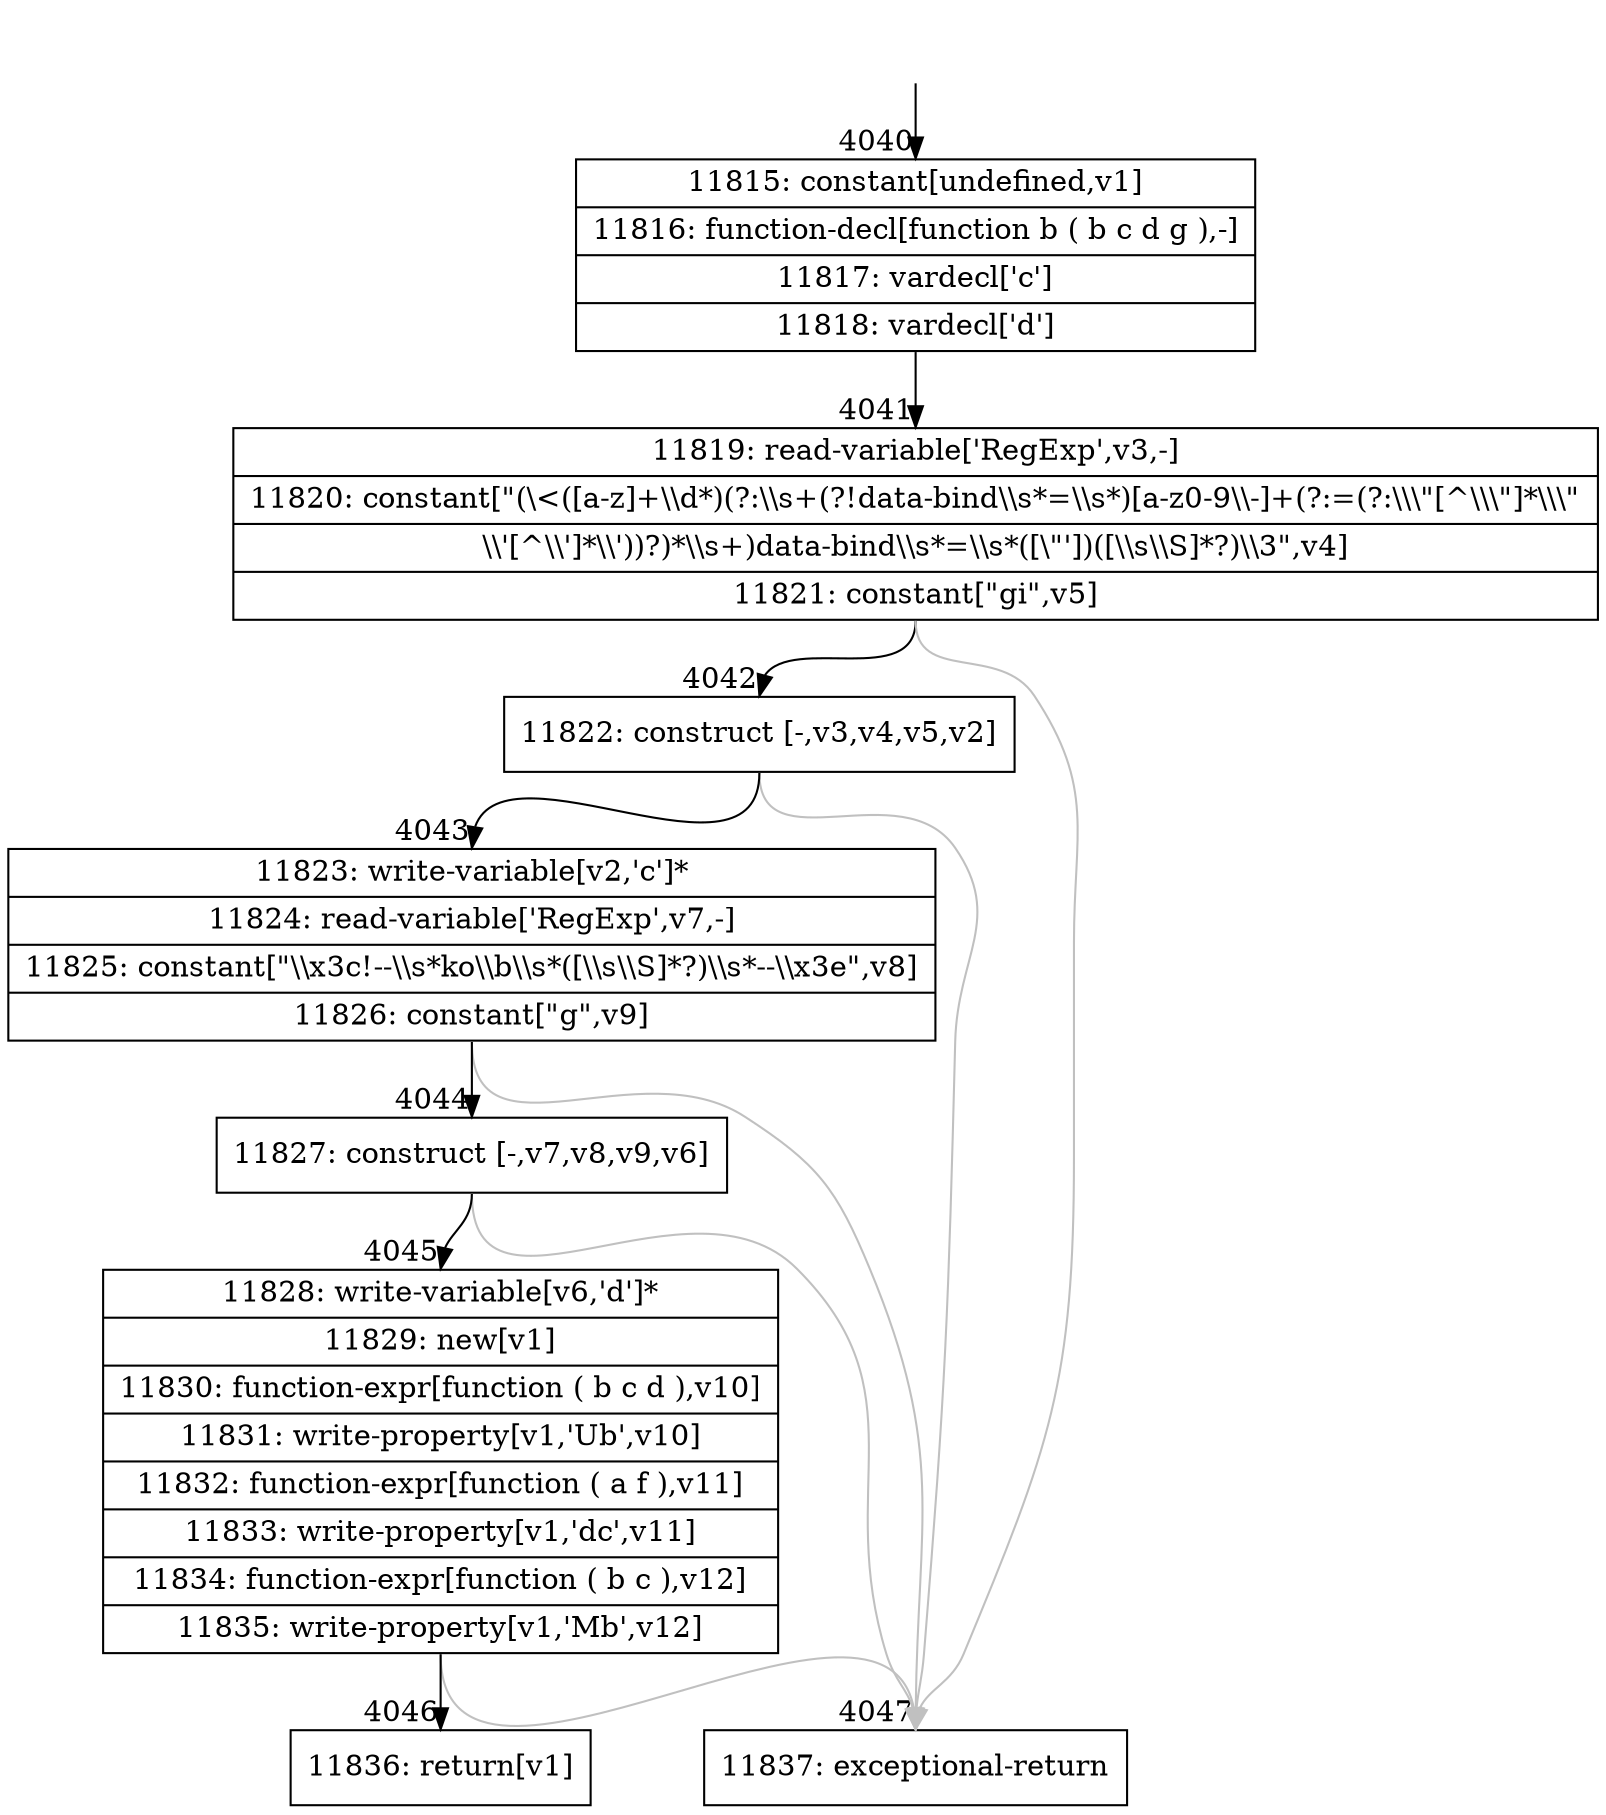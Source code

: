 digraph {
rankdir="TD"
BB_entry326[shape=none,label=""];
BB_entry326 -> BB4040 [tailport=s, headport=n, headlabel="    4040"]
BB4040 [shape=record label="{11815: constant[undefined,v1]|11816: function-decl[function b ( b c d g ),-]|11817: vardecl['c']|11818: vardecl['d']}" ] 
BB4040 -> BB4041 [tailport=s, headport=n, headlabel="      4041"]
BB4041 [shape=record label="{11819: read-variable['RegExp',v3,-]|11820: constant[\"(\\\<([a-z]+\\\\d*)(?:\\\\s+(?!data-bind\\\\s*=\\\\s*)[a-z0-9\\\\-]+(?:=(?:\\\\\\\"[^\\\\\\\"]*\\\\\\\"|\\\\'[^\\\\']*\\\\'))?)*\\\\s+)data-bind\\\\s*=\\\\s*([\\\"'])([\\\\s\\\\S]*?)\\\\3\",v4]|11821: constant[\"gi\",v5]}" ] 
BB4041 -> BB4042 [tailport=s, headport=n, headlabel="      4042"]
BB4041 -> BB4047 [tailport=s, headport=n, color=gray, headlabel="      4047"]
BB4042 [shape=record label="{11822: construct [-,v3,v4,v5,v2]}" ] 
BB4042 -> BB4043 [tailport=s, headport=n, headlabel="      4043"]
BB4042 -> BB4047 [tailport=s, headport=n, color=gray]
BB4043 [shape=record label="{11823: write-variable[v2,'c']*|11824: read-variable['RegExp',v7,-]|11825: constant[\"\\\\x3c!--\\\\s*ko\\\\b\\\\s*([\\\\s\\\\S]*?)\\\\s*--\\\\x3e\",v8]|11826: constant[\"g\",v9]}" ] 
BB4043 -> BB4044 [tailport=s, headport=n, headlabel="      4044"]
BB4043 -> BB4047 [tailport=s, headport=n, color=gray]
BB4044 [shape=record label="{11827: construct [-,v7,v8,v9,v6]}" ] 
BB4044 -> BB4045 [tailport=s, headport=n, headlabel="      4045"]
BB4044 -> BB4047 [tailport=s, headport=n, color=gray]
BB4045 [shape=record label="{11828: write-variable[v6,'d']*|11829: new[v1]|11830: function-expr[function ( b c d ),v10]|11831: write-property[v1,'Ub',v10]|11832: function-expr[function ( a f ),v11]|11833: write-property[v1,'dc',v11]|11834: function-expr[function ( b c ),v12]|11835: write-property[v1,'Mb',v12]}" ] 
BB4045 -> BB4046 [tailport=s, headport=n, headlabel="      4046"]
BB4045 -> BB4047 [tailport=s, headport=n, color=gray]
BB4046 [shape=record label="{11836: return[v1]}" ] 
BB4047 [shape=record label="{11837: exceptional-return}" ] 
}
